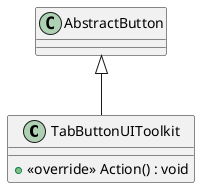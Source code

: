 @startuml
class TabButtonUIToolkit {
    + <<override>> Action() : void
}
AbstractButton <|-- TabButtonUIToolkit
@enduml
